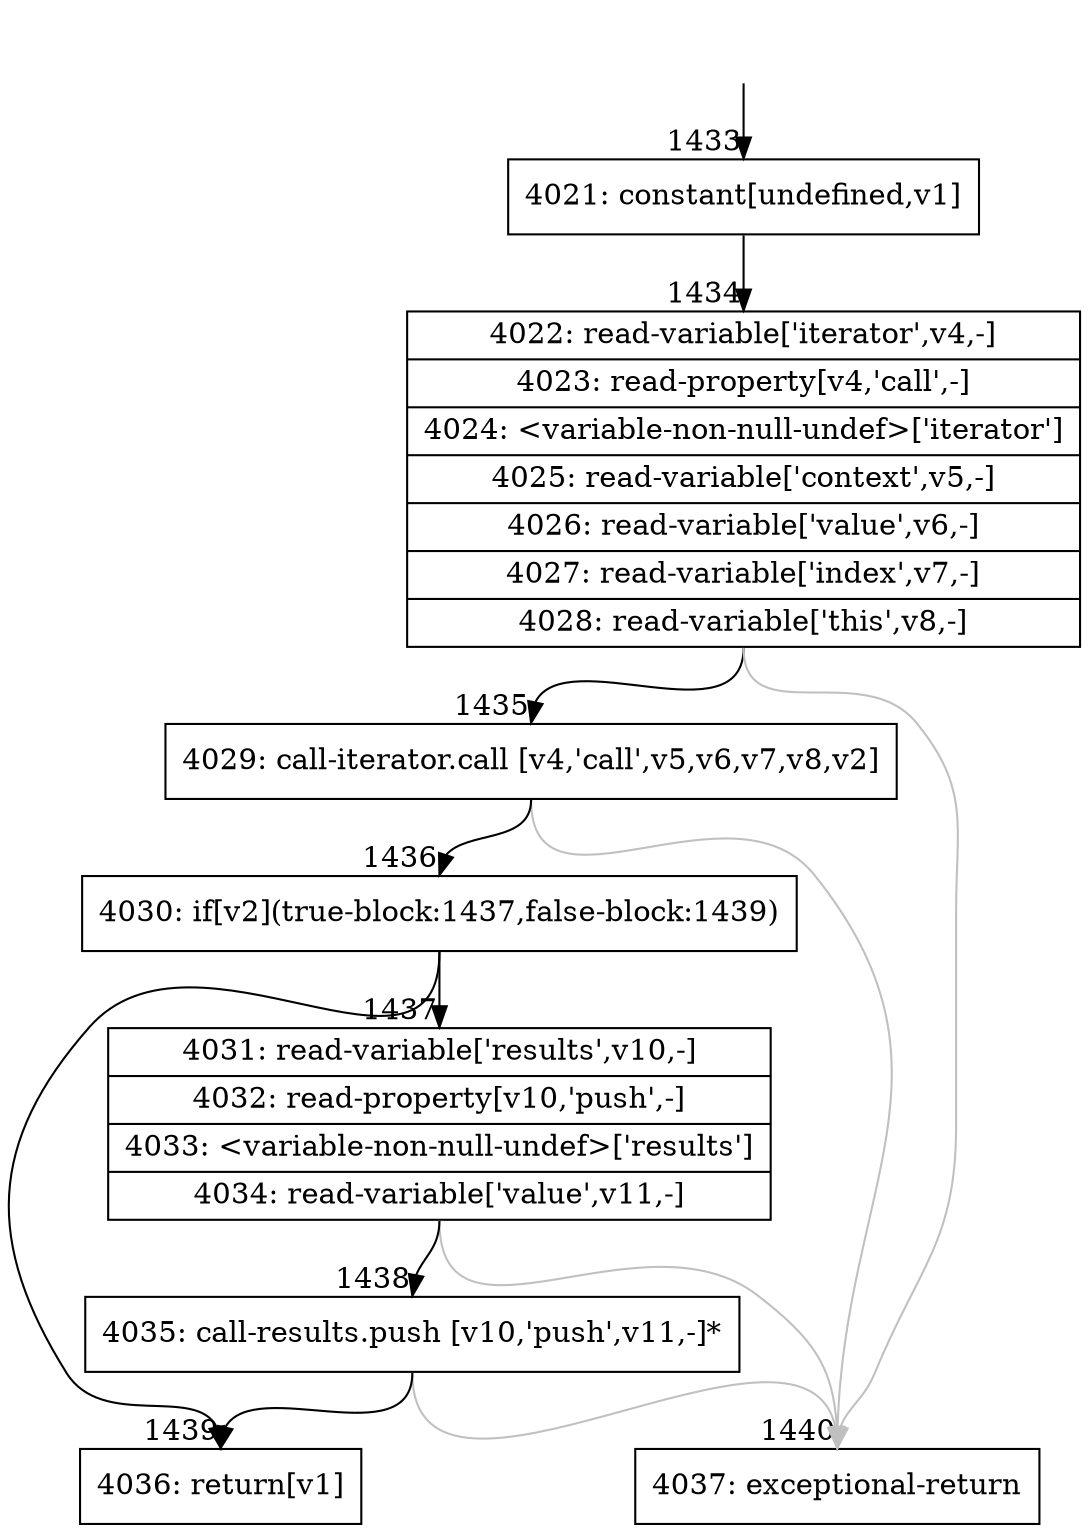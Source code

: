 digraph {
rankdir="TD"
BB_entry123[shape=none,label=""];
BB_entry123 -> BB1433 [tailport=s, headport=n, headlabel="    1433"]
BB1433 [shape=record label="{4021: constant[undefined,v1]}" ] 
BB1433 -> BB1434 [tailport=s, headport=n, headlabel="      1434"]
BB1434 [shape=record label="{4022: read-variable['iterator',v4,-]|4023: read-property[v4,'call',-]|4024: \<variable-non-null-undef\>['iterator']|4025: read-variable['context',v5,-]|4026: read-variable['value',v6,-]|4027: read-variable['index',v7,-]|4028: read-variable['this',v8,-]}" ] 
BB1434 -> BB1435 [tailport=s, headport=n, headlabel="      1435"]
BB1434 -> BB1440 [tailport=s, headport=n, color=gray, headlabel="      1440"]
BB1435 [shape=record label="{4029: call-iterator.call [v4,'call',v5,v6,v7,v8,v2]}" ] 
BB1435 -> BB1436 [tailport=s, headport=n, headlabel="      1436"]
BB1435 -> BB1440 [tailport=s, headport=n, color=gray]
BB1436 [shape=record label="{4030: if[v2](true-block:1437,false-block:1439)}" ] 
BB1436 -> BB1437 [tailport=s, headport=n, headlabel="      1437"]
BB1436 -> BB1439 [tailport=s, headport=n, headlabel="      1439"]
BB1437 [shape=record label="{4031: read-variable['results',v10,-]|4032: read-property[v10,'push',-]|4033: \<variable-non-null-undef\>['results']|4034: read-variable['value',v11,-]}" ] 
BB1437 -> BB1438 [tailport=s, headport=n, headlabel="      1438"]
BB1437 -> BB1440 [tailport=s, headport=n, color=gray]
BB1438 [shape=record label="{4035: call-results.push [v10,'push',v11,-]*}" ] 
BB1438 -> BB1439 [tailport=s, headport=n]
BB1438 -> BB1440 [tailport=s, headport=n, color=gray]
BB1439 [shape=record label="{4036: return[v1]}" ] 
BB1440 [shape=record label="{4037: exceptional-return}" ] 
//#$~ 918
}
